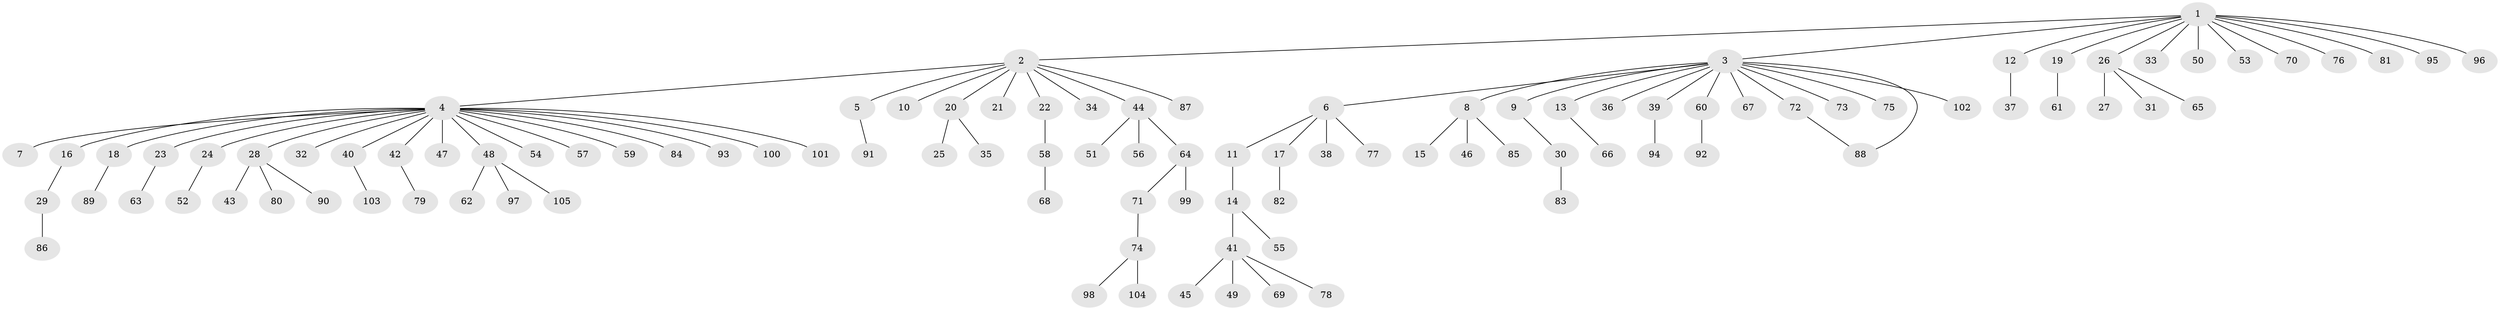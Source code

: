 // coarse degree distribution, {12: 0.015384615384615385, 9: 0.015384615384615385, 7: 0.015384615384615385, 18: 0.015384615384615385, 1: 0.7076923076923077, 4: 0.015384615384615385, 3: 0.06153846153846154, 2: 0.15384615384615385}
// Generated by graph-tools (version 1.1) at 2025/50/03/04/25 22:50:05]
// undirected, 105 vertices, 105 edges
graph export_dot {
  node [color=gray90,style=filled];
  1;
  2;
  3;
  4;
  5;
  6;
  7;
  8;
  9;
  10;
  11;
  12;
  13;
  14;
  15;
  16;
  17;
  18;
  19;
  20;
  21;
  22;
  23;
  24;
  25;
  26;
  27;
  28;
  29;
  30;
  31;
  32;
  33;
  34;
  35;
  36;
  37;
  38;
  39;
  40;
  41;
  42;
  43;
  44;
  45;
  46;
  47;
  48;
  49;
  50;
  51;
  52;
  53;
  54;
  55;
  56;
  57;
  58;
  59;
  60;
  61;
  62;
  63;
  64;
  65;
  66;
  67;
  68;
  69;
  70;
  71;
  72;
  73;
  74;
  75;
  76;
  77;
  78;
  79;
  80;
  81;
  82;
  83;
  84;
  85;
  86;
  87;
  88;
  89;
  90;
  91;
  92;
  93;
  94;
  95;
  96;
  97;
  98;
  99;
  100;
  101;
  102;
  103;
  104;
  105;
  1 -- 2;
  1 -- 3;
  1 -- 12;
  1 -- 19;
  1 -- 26;
  1 -- 33;
  1 -- 50;
  1 -- 53;
  1 -- 70;
  1 -- 76;
  1 -- 81;
  1 -- 95;
  1 -- 96;
  2 -- 4;
  2 -- 5;
  2 -- 10;
  2 -- 20;
  2 -- 21;
  2 -- 22;
  2 -- 34;
  2 -- 44;
  2 -- 87;
  3 -- 6;
  3 -- 8;
  3 -- 9;
  3 -- 13;
  3 -- 36;
  3 -- 39;
  3 -- 60;
  3 -- 67;
  3 -- 72;
  3 -- 73;
  3 -- 75;
  3 -- 88;
  3 -- 102;
  4 -- 7;
  4 -- 16;
  4 -- 18;
  4 -- 23;
  4 -- 24;
  4 -- 28;
  4 -- 32;
  4 -- 40;
  4 -- 42;
  4 -- 47;
  4 -- 48;
  4 -- 54;
  4 -- 57;
  4 -- 59;
  4 -- 84;
  4 -- 93;
  4 -- 100;
  4 -- 101;
  5 -- 91;
  6 -- 11;
  6 -- 17;
  6 -- 38;
  6 -- 77;
  8 -- 15;
  8 -- 46;
  8 -- 85;
  9 -- 30;
  11 -- 14;
  12 -- 37;
  13 -- 66;
  14 -- 41;
  14 -- 55;
  16 -- 29;
  17 -- 82;
  18 -- 89;
  19 -- 61;
  20 -- 25;
  20 -- 35;
  22 -- 58;
  23 -- 63;
  24 -- 52;
  26 -- 27;
  26 -- 31;
  26 -- 65;
  28 -- 43;
  28 -- 80;
  28 -- 90;
  29 -- 86;
  30 -- 83;
  39 -- 94;
  40 -- 103;
  41 -- 45;
  41 -- 49;
  41 -- 69;
  41 -- 78;
  42 -- 79;
  44 -- 51;
  44 -- 56;
  44 -- 64;
  48 -- 62;
  48 -- 97;
  48 -- 105;
  58 -- 68;
  60 -- 92;
  64 -- 71;
  64 -- 99;
  71 -- 74;
  72 -- 88;
  74 -- 98;
  74 -- 104;
}
